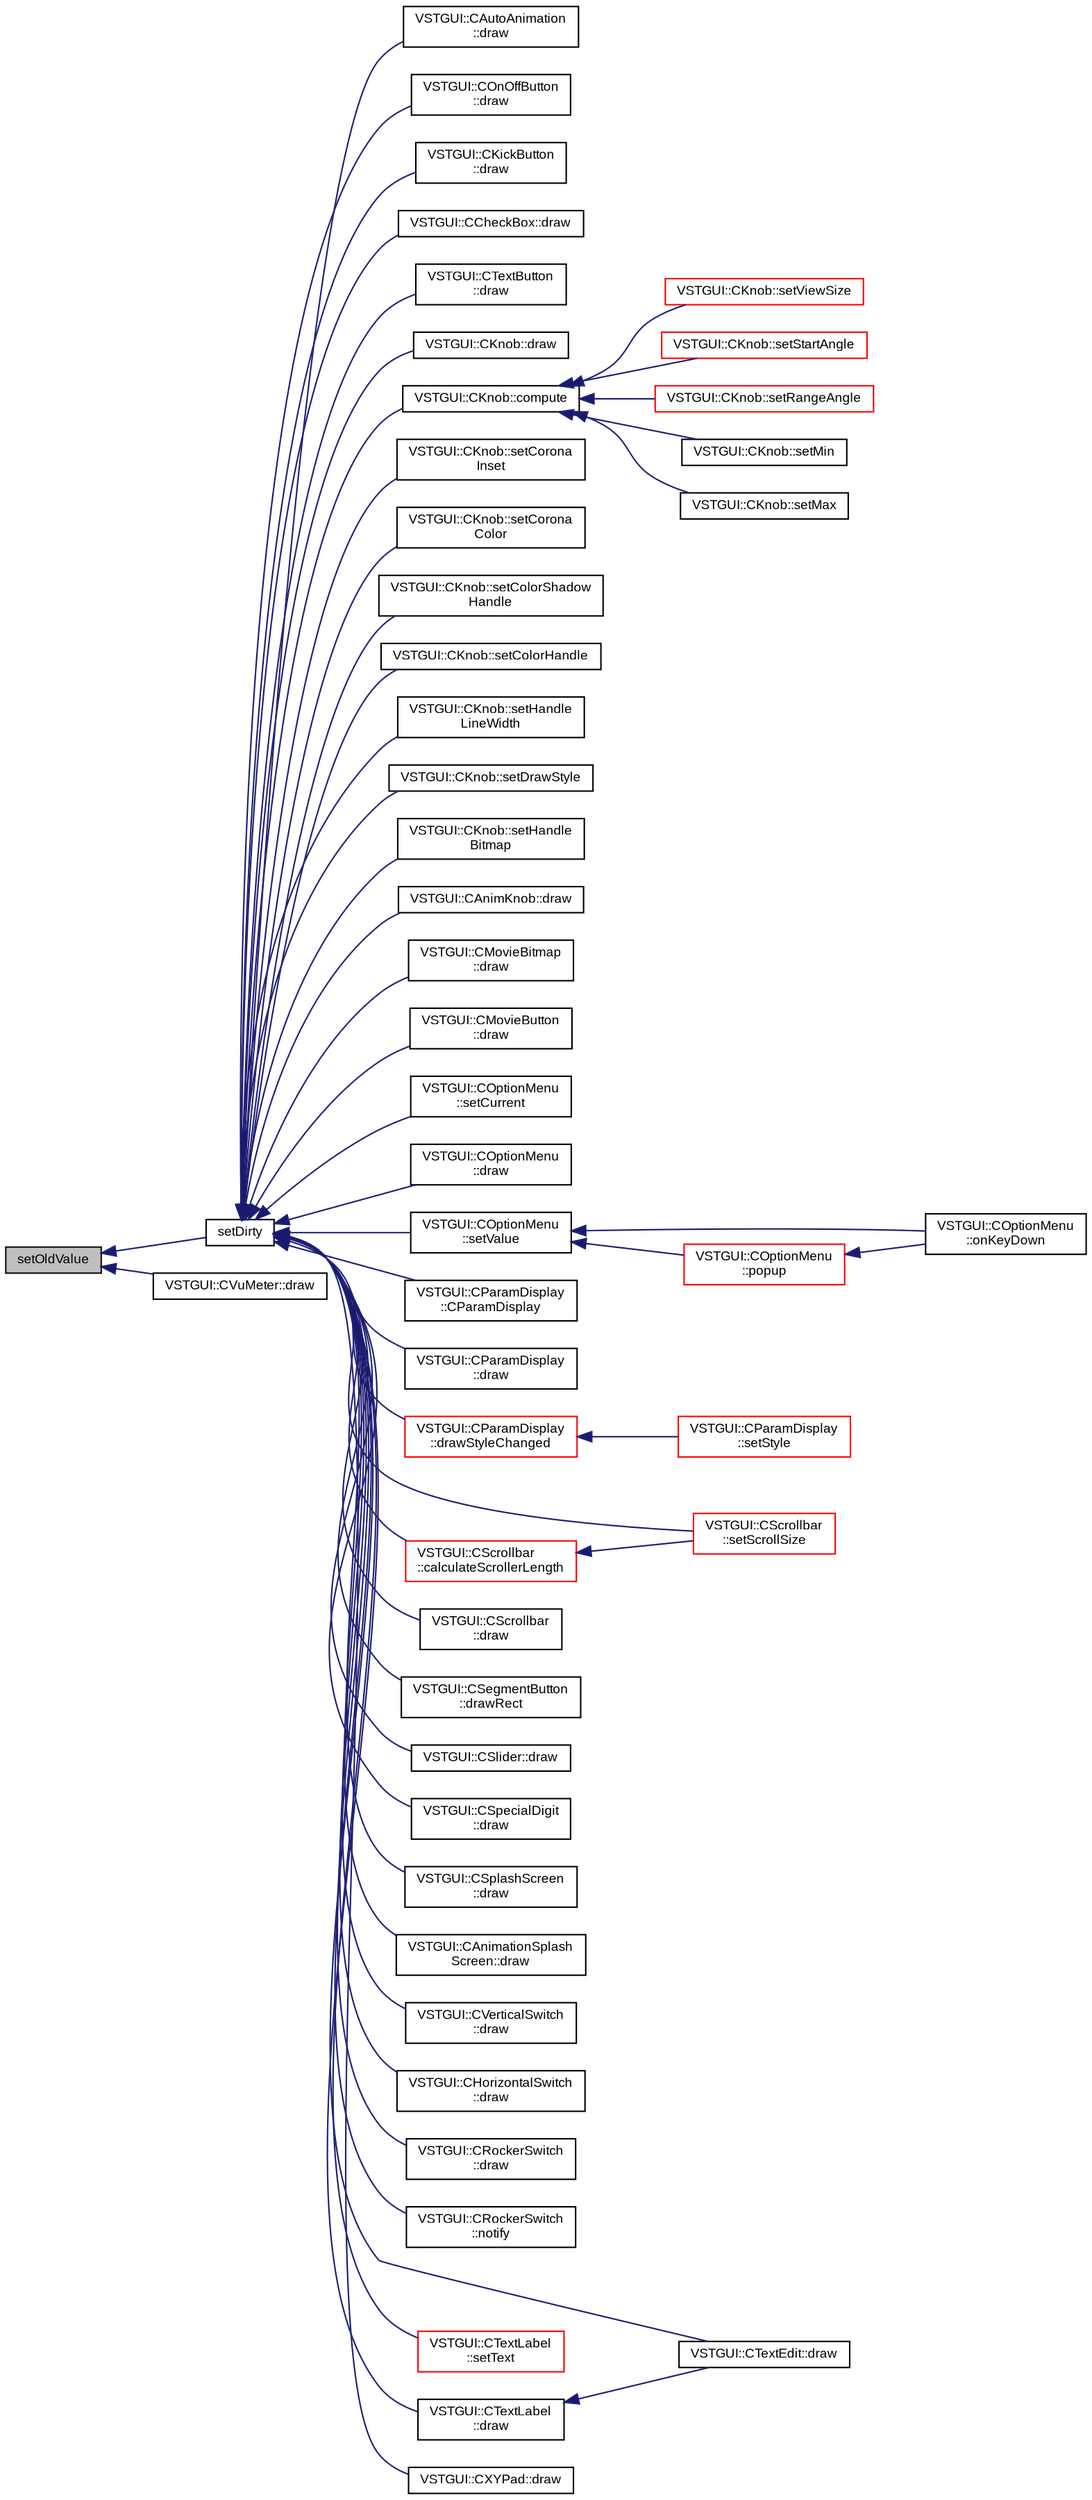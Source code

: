 digraph "setOldValue"
{
  bgcolor="transparent";
  edge [fontname="Arial",fontsize="9",labelfontname="Arial",labelfontsize="9"];
  node [fontname="Arial",fontsize="9",shape=record];
  rankdir="LR";
  Node1 [label="setOldValue",height=0.2,width=0.4,color="black", fillcolor="grey75", style="filled" fontcolor="black"];
  Node1 -> Node2 [dir="back",color="midnightblue",fontsize="9",style="solid",fontname="Arial"];
  Node2 [label="setDirty",height=0.2,width=0.4,color="black",URL="$class_v_s_t_g_u_i_1_1_c_control.html#a0f19a61606a7f547b62102310063ea76",tooltip="set the view to dirty so that it is redrawn in the next idle. Thread Safe ! "];
  Node2 -> Node3 [dir="back",color="midnightblue",fontsize="9",style="solid",fontname="Arial"];
  Node3 [label="VSTGUI::CAutoAnimation\l::draw",height=0.2,width=0.4,color="black",URL="$class_v_s_t_g_u_i_1_1_c_auto_animation.html#a4d1b0aba91a42c8790d16724fd1cf08e",tooltip="called if the view should draw itself "];
  Node2 -> Node4 [dir="back",color="midnightblue",fontsize="9",style="solid",fontname="Arial"];
  Node4 [label="VSTGUI::COnOffButton\l::draw",height=0.2,width=0.4,color="black",URL="$class_v_s_t_g_u_i_1_1_c_on_off_button.html#a4d1b0aba91a42c8790d16724fd1cf08e",tooltip="called if the view should draw itself "];
  Node2 -> Node5 [dir="back",color="midnightblue",fontsize="9",style="solid",fontname="Arial"];
  Node5 [label="VSTGUI::CKickButton\l::draw",height=0.2,width=0.4,color="black",URL="$class_v_s_t_g_u_i_1_1_c_kick_button.html#a4d1b0aba91a42c8790d16724fd1cf08e",tooltip="called if the view should draw itself "];
  Node2 -> Node6 [dir="back",color="midnightblue",fontsize="9",style="solid",fontname="Arial"];
  Node6 [label="VSTGUI::CCheckBox::draw",height=0.2,width=0.4,color="black",URL="$class_v_s_t_g_u_i_1_1_c_check_box.html#ae25271b6e9cac9c3e21437c10ec491d8",tooltip="called if the view should draw itself "];
  Node2 -> Node7 [dir="back",color="midnightblue",fontsize="9",style="solid",fontname="Arial"];
  Node7 [label="VSTGUI::CTextButton\l::draw",height=0.2,width=0.4,color="black",URL="$class_v_s_t_g_u_i_1_1_c_text_button.html#ae25271b6e9cac9c3e21437c10ec491d8",tooltip="called if the view should draw itself "];
  Node2 -> Node8 [dir="back",color="midnightblue",fontsize="9",style="solid",fontname="Arial"];
  Node8 [label="VSTGUI::CKnob::draw",height=0.2,width=0.4,color="black",URL="$class_v_s_t_g_u_i_1_1_c_knob.html#a83ee48340580dff7f1796dbebe7b0a0f",tooltip="called if the view should draw itself "];
  Node2 -> Node9 [dir="back",color="midnightblue",fontsize="9",style="solid",fontname="Arial"];
  Node9 [label="VSTGUI::CKnob::compute",height=0.2,width=0.4,color="black",URL="$class_v_s_t_g_u_i_1_1_c_knob.html#a4993c97a669fa259c6574a18d547c117"];
  Node9 -> Node10 [dir="back",color="midnightblue",fontsize="9",style="solid",fontname="Arial"];
  Node10 [label="VSTGUI::CKnob::setViewSize",height=0.2,width=0.4,color="red",URL="$class_v_s_t_g_u_i_1_1_c_knob.html#ada1ffb857aa147620f2d01522b37569d",tooltip="set views size "];
  Node9 -> Node11 [dir="back",color="midnightblue",fontsize="9",style="solid",fontname="Arial"];
  Node11 [label="VSTGUI::CKnob::setStartAngle",height=0.2,width=0.4,color="red",URL="$class_v_s_t_g_u_i_1_1_c_knob.html#a479364708cefcb04cdaf5a0fb7e41b20"];
  Node9 -> Node12 [dir="back",color="midnightblue",fontsize="9",style="solid",fontname="Arial"];
  Node12 [label="VSTGUI::CKnob::setRangeAngle",height=0.2,width=0.4,color="red",URL="$class_v_s_t_g_u_i_1_1_c_knob.html#a6c96915b2f868ccdc68ad83a4a2d1979"];
  Node9 -> Node13 [dir="back",color="midnightblue",fontsize="9",style="solid",fontname="Arial"];
  Node13 [label="VSTGUI::CKnob::setMin",height=0.2,width=0.4,color="black",URL="$class_v_s_t_g_u_i_1_1_c_knob.html#a5664c9617ae5cec35626edd388f9d724"];
  Node9 -> Node14 [dir="back",color="midnightblue",fontsize="9",style="solid",fontname="Arial"];
  Node14 [label="VSTGUI::CKnob::setMax",height=0.2,width=0.4,color="black",URL="$class_v_s_t_g_u_i_1_1_c_knob.html#a641d8bf24f6db83d5a124783e4a71fdd"];
  Node2 -> Node15 [dir="back",color="midnightblue",fontsize="9",style="solid",fontname="Arial"];
  Node15 [label="VSTGUI::CKnob::setCorona\lInset",height=0.2,width=0.4,color="black",URL="$class_v_s_t_g_u_i_1_1_c_knob.html#ae1c264c2cee5632554cf90604639dd6d"];
  Node2 -> Node16 [dir="back",color="midnightblue",fontsize="9",style="solid",fontname="Arial"];
  Node16 [label="VSTGUI::CKnob::setCorona\lColor",height=0.2,width=0.4,color="black",URL="$class_v_s_t_g_u_i_1_1_c_knob.html#ade58576160f021d67972a09409aa4f3a"];
  Node2 -> Node17 [dir="back",color="midnightblue",fontsize="9",style="solid",fontname="Arial"];
  Node17 [label="VSTGUI::CKnob::setColorShadow\lHandle",height=0.2,width=0.4,color="black",URL="$class_v_s_t_g_u_i_1_1_c_knob.html#ace6b3613dcf5f0cf79a1dfcbe1b7652a"];
  Node2 -> Node18 [dir="back",color="midnightblue",fontsize="9",style="solid",fontname="Arial"];
  Node18 [label="VSTGUI::CKnob::setColorHandle",height=0.2,width=0.4,color="black",URL="$class_v_s_t_g_u_i_1_1_c_knob.html#ad0d4e71b67f26508d799333b20936eda"];
  Node2 -> Node19 [dir="back",color="midnightblue",fontsize="9",style="solid",fontname="Arial"];
  Node19 [label="VSTGUI::CKnob::setHandle\lLineWidth",height=0.2,width=0.4,color="black",URL="$class_v_s_t_g_u_i_1_1_c_knob.html#a0e5743b2dfd8627bae778e02fe38a94a"];
  Node2 -> Node20 [dir="back",color="midnightblue",fontsize="9",style="solid",fontname="Arial"];
  Node20 [label="VSTGUI::CKnob::setDrawStyle",height=0.2,width=0.4,color="black",URL="$class_v_s_t_g_u_i_1_1_c_knob.html#a82fab47664bef2f9ce01c9c81b31b8fe"];
  Node2 -> Node21 [dir="back",color="midnightblue",fontsize="9",style="solid",fontname="Arial"];
  Node21 [label="VSTGUI::CKnob::setHandle\lBitmap",height=0.2,width=0.4,color="black",URL="$class_v_s_t_g_u_i_1_1_c_knob.html#a5886cd205f218543f9d1d807c2c3dba8"];
  Node2 -> Node22 [dir="back",color="midnightblue",fontsize="9",style="solid",fontname="Arial"];
  Node22 [label="VSTGUI::CAnimKnob::draw",height=0.2,width=0.4,color="black",URL="$class_v_s_t_g_u_i_1_1_c_anim_knob.html#a83ee48340580dff7f1796dbebe7b0a0f",tooltip="called if the view should draw itself "];
  Node2 -> Node23 [dir="back",color="midnightblue",fontsize="9",style="solid",fontname="Arial"];
  Node23 [label="VSTGUI::CMovieBitmap\l::draw",height=0.2,width=0.4,color="black",URL="$class_v_s_t_g_u_i_1_1_c_movie_bitmap.html#a4d1b0aba91a42c8790d16724fd1cf08e",tooltip="called if the view should draw itself "];
  Node2 -> Node24 [dir="back",color="midnightblue",fontsize="9",style="solid",fontname="Arial"];
  Node24 [label="VSTGUI::CMovieButton\l::draw",height=0.2,width=0.4,color="black",URL="$class_v_s_t_g_u_i_1_1_c_movie_button.html#a4d1b0aba91a42c8790d16724fd1cf08e",tooltip="called if the view should draw itself "];
  Node2 -> Node25 [dir="back",color="midnightblue",fontsize="9",style="solid",fontname="Arial"];
  Node25 [label="VSTGUI::COptionMenu\l::setCurrent",height=0.2,width=0.4,color="black",URL="$class_v_s_t_g_u_i_1_1_c_option_menu.html#acd939825a27924a0ff35d99f188262b1",tooltip="set current entry "];
  Node2 -> Node26 [dir="back",color="midnightblue",fontsize="9",style="solid",fontname="Arial"];
  Node26 [label="VSTGUI::COptionMenu\l::draw",height=0.2,width=0.4,color="black",URL="$class_v_s_t_g_u_i_1_1_c_option_menu.html#a83ee48340580dff7f1796dbebe7b0a0f",tooltip="called if the view should draw itself "];
  Node2 -> Node27 [dir="back",color="midnightblue",fontsize="9",style="solid",fontname="Arial"];
  Node27 [label="VSTGUI::COptionMenu\l::setValue",height=0.2,width=0.4,color="black",URL="$class_v_s_t_g_u_i_1_1_c_option_menu.html#a06bf62da9ba043bcf1b4c26bb2bf357b"];
  Node27 -> Node28 [dir="back",color="midnightblue",fontsize="9",style="solid",fontname="Arial"];
  Node28 [label="VSTGUI::COptionMenu\l::onKeyDown",height=0.2,width=0.4,color="black",URL="$class_v_s_t_g_u_i_1_1_c_option_menu.html#ab3e92822dfb33fc98af5cc4d4d65768d",tooltip="called if a key down event occurs and this view has focus "];
  Node27 -> Node29 [dir="back",color="midnightblue",fontsize="9",style="solid",fontname="Arial"];
  Node29 [label="VSTGUI::COptionMenu\l::popup",height=0.2,width=0.4,color="red",URL="$class_v_s_t_g_u_i_1_1_c_option_menu.html#ae16683842653f97cac2c61e255bdfc53",tooltip="pops up menu "];
  Node29 -> Node28 [dir="back",color="midnightblue",fontsize="9",style="solid",fontname="Arial"];
  Node2 -> Node30 [dir="back",color="midnightblue",fontsize="9",style="solid",fontname="Arial"];
  Node30 [label="VSTGUI::CParamDisplay\l::CParamDisplay",height=0.2,width=0.4,color="black",URL="$class_v_s_t_g_u_i_1_1_c_param_display.html#a8089c19908c6d6090572233cadccb2c5"];
  Node2 -> Node31 [dir="back",color="midnightblue",fontsize="9",style="solid",fontname="Arial"];
  Node31 [label="VSTGUI::CParamDisplay\l::draw",height=0.2,width=0.4,color="black",URL="$class_v_s_t_g_u_i_1_1_c_param_display.html#a83ee48340580dff7f1796dbebe7b0a0f",tooltip="called if the view should draw itself "];
  Node2 -> Node32 [dir="back",color="midnightblue",fontsize="9",style="solid",fontname="Arial"];
  Node32 [label="VSTGUI::CParamDisplay\l::drawStyleChanged",height=0.2,width=0.4,color="red",URL="$class_v_s_t_g_u_i_1_1_c_param_display.html#aebea43ccfbc91da6f5095268374de408"];
  Node32 -> Node33 [dir="back",color="midnightblue",fontsize="9",style="solid",fontname="Arial"];
  Node33 [label="VSTGUI::CParamDisplay\l::setStyle",height=0.2,width=0.4,color="red",URL="$class_v_s_t_g_u_i_1_1_c_param_display.html#ade43dd17e915ee6df8b0c96b3fde4954"];
  Node2 -> Node34 [dir="back",color="midnightblue",fontsize="9",style="solid",fontname="Arial"];
  Node34 [label="VSTGUI::CScrollbar\l::setScrollSize",height=0.2,width=0.4,color="red",URL="$class_v_s_t_g_u_i_1_1_c_scrollbar.html#a0c7d0965f74fbf027d40ed0e787e2f40"];
  Node2 -> Node35 [dir="back",color="midnightblue",fontsize="9",style="solid",fontname="Arial"];
  Node35 [label="VSTGUI::CScrollbar\l::calculateScrollerLength",height=0.2,width=0.4,color="red",URL="$class_v_s_t_g_u_i_1_1_c_scrollbar.html#acc72c9f8d30e67d0c13c7a16a2aff207"];
  Node35 -> Node34 [dir="back",color="midnightblue",fontsize="9",style="solid",fontname="Arial"];
  Node2 -> Node36 [dir="back",color="midnightblue",fontsize="9",style="solid",fontname="Arial"];
  Node36 [label="VSTGUI::CScrollbar\l::draw",height=0.2,width=0.4,color="black",URL="$class_v_s_t_g_u_i_1_1_c_scrollbar.html#a83ee48340580dff7f1796dbebe7b0a0f",tooltip="called if the view should draw itself "];
  Node2 -> Node37 [dir="back",color="midnightblue",fontsize="9",style="solid",fontname="Arial"];
  Node37 [label="VSTGUI::CSegmentButton\l::drawRect",height=0.2,width=0.4,color="black",URL="$class_v_s_t_g_u_i_1_1_c_segment_button.html#abe8cbffc7cff7c218cd112b6d53612df",tooltip="called if the view should draw itself "];
  Node2 -> Node38 [dir="back",color="midnightblue",fontsize="9",style="solid",fontname="Arial"];
  Node38 [label="VSTGUI::CSlider::draw",height=0.2,width=0.4,color="black",URL="$class_v_s_t_g_u_i_1_1_c_slider.html#a4d1b0aba91a42c8790d16724fd1cf08e",tooltip="called if the view should draw itself "];
  Node2 -> Node39 [dir="back",color="midnightblue",fontsize="9",style="solid",fontname="Arial"];
  Node39 [label="VSTGUI::CSpecialDigit\l::draw",height=0.2,width=0.4,color="black",URL="$class_v_s_t_g_u_i_1_1_c_special_digit.html#a4d1b0aba91a42c8790d16724fd1cf08e",tooltip="called if the view should draw itself "];
  Node2 -> Node40 [dir="back",color="midnightblue",fontsize="9",style="solid",fontname="Arial"];
  Node40 [label="VSTGUI::CSplashScreen\l::draw",height=0.2,width=0.4,color="black",URL="$class_v_s_t_g_u_i_1_1_c_splash_screen.html#a4d1b0aba91a42c8790d16724fd1cf08e",tooltip="called if the view should draw itself "];
  Node2 -> Node41 [dir="back",color="midnightblue",fontsize="9",style="solid",fontname="Arial"];
  Node41 [label="VSTGUI::CAnimationSplash\lScreen::draw",height=0.2,width=0.4,color="black",URL="$class_v_s_t_g_u_i_1_1_c_animation_splash_screen.html#a4d1b0aba91a42c8790d16724fd1cf08e",tooltip="called if the view should draw itself "];
  Node2 -> Node42 [dir="back",color="midnightblue",fontsize="9",style="solid",fontname="Arial"];
  Node42 [label="VSTGUI::CVerticalSwitch\l::draw",height=0.2,width=0.4,color="black",URL="$class_v_s_t_g_u_i_1_1_c_vertical_switch.html#a4d1b0aba91a42c8790d16724fd1cf08e",tooltip="called if the view should draw itself "];
  Node2 -> Node43 [dir="back",color="midnightblue",fontsize="9",style="solid",fontname="Arial"];
  Node43 [label="VSTGUI::CHorizontalSwitch\l::draw",height=0.2,width=0.4,color="black",URL="$class_v_s_t_g_u_i_1_1_c_horizontal_switch.html#a4d1b0aba91a42c8790d16724fd1cf08e",tooltip="called if the view should draw itself "];
  Node2 -> Node44 [dir="back",color="midnightblue",fontsize="9",style="solid",fontname="Arial"];
  Node44 [label="VSTGUI::CRockerSwitch\l::draw",height=0.2,width=0.4,color="black",URL="$class_v_s_t_g_u_i_1_1_c_rocker_switch.html#a4d1b0aba91a42c8790d16724fd1cf08e",tooltip="called if the view should draw itself "];
  Node2 -> Node45 [dir="back",color="midnightblue",fontsize="9",style="solid",fontname="Arial"];
  Node45 [label="VSTGUI::CRockerSwitch\l::notify",height=0.2,width=0.4,color="black",URL="$class_v_s_t_g_u_i_1_1_c_rocker_switch.html#a15414e56ad0060f4b50f81ff44ad2a3e"];
  Node2 -> Node46 [dir="back",color="midnightblue",fontsize="9",style="solid",fontname="Arial"];
  Node46 [label="VSTGUI::CTextEdit::draw",height=0.2,width=0.4,color="black",URL="$class_v_s_t_g_u_i_1_1_c_text_edit.html#a83ee48340580dff7f1796dbebe7b0a0f",tooltip="called if the view should draw itself "];
  Node2 -> Node47 [dir="back",color="midnightblue",fontsize="9",style="solid",fontname="Arial"];
  Node47 [label="VSTGUI::CTextLabel\l::setText",height=0.2,width=0.4,color="red",URL="$class_v_s_t_g_u_i_1_1_c_text_label.html#a80653cdb5bba61ef16ab813dc9732372",tooltip="set text "];
  Node2 -> Node48 [dir="back",color="midnightblue",fontsize="9",style="solid",fontname="Arial"];
  Node48 [label="VSTGUI::CTextLabel\l::draw",height=0.2,width=0.4,color="black",URL="$class_v_s_t_g_u_i_1_1_c_text_label.html#a83ee48340580dff7f1796dbebe7b0a0f",tooltip="called if the view should draw itself "];
  Node48 -> Node46 [dir="back",color="midnightblue",fontsize="9",style="solid",fontname="Arial"];
  Node2 -> Node49 [dir="back",color="midnightblue",fontsize="9",style="solid",fontname="Arial"];
  Node49 [label="VSTGUI::CXYPad::draw",height=0.2,width=0.4,color="black",URL="$class_v_s_t_g_u_i_1_1_c_x_y_pad.html#ae25271b6e9cac9c3e21437c10ec491d8",tooltip="called if the view should draw itself "];
  Node1 -> Node50 [dir="back",color="midnightblue",fontsize="9",style="solid",fontname="Arial"];
  Node50 [label="VSTGUI::CVuMeter::draw",height=0.2,width=0.4,color="black",URL="$class_v_s_t_g_u_i_1_1_c_vu_meter.html#a83ee48340580dff7f1796dbebe7b0a0f",tooltip="called if the view should draw itself "];
}
